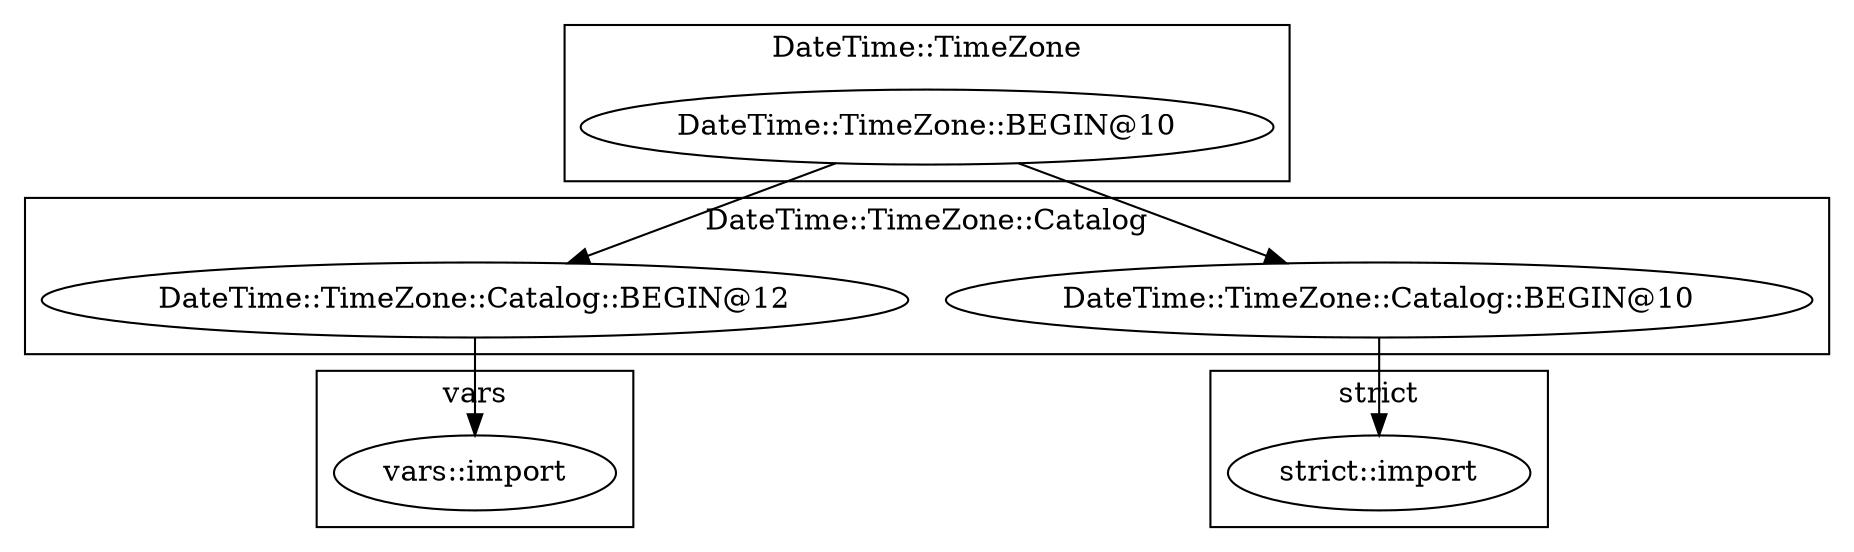 digraph {
graph [overlap=false]
subgraph cluster_vars {
	label="vars";
	"vars::import";
}
subgraph cluster_DateTime_TimeZone_Catalog {
	label="DateTime::TimeZone::Catalog";
	"DateTime::TimeZone::Catalog::BEGIN@12";
	"DateTime::TimeZone::Catalog::BEGIN@10";
}
subgraph cluster_strict {
	label="strict";
	"strict::import";
}
subgraph cluster_DateTime_TimeZone {
	label="DateTime::TimeZone";
	"DateTime::TimeZone::BEGIN@10";
}
"DateTime::TimeZone::BEGIN@10" -> "DateTime::TimeZone::Catalog::BEGIN@10";
"DateTime::TimeZone::BEGIN@10" -> "DateTime::TimeZone::Catalog::BEGIN@12";
"DateTime::TimeZone::Catalog::BEGIN@12" -> "vars::import";
"DateTime::TimeZone::Catalog::BEGIN@10" -> "strict::import";
}

